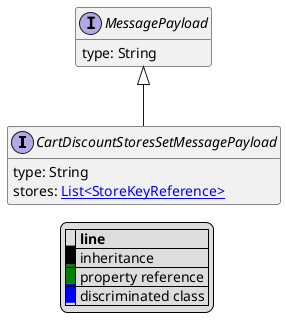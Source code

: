 @startuml

hide empty fields
hide empty methods
legend
|= |= line |
|<back:black>   </back>| inheritance |
|<back:green>   </back>| property reference |
|<back:blue>   </back>| discriminated class |
endlegend
interface CartDiscountStoresSetMessagePayload [[CartDiscountStoresSetMessagePayload.svg]] extends MessagePayload {
    type: String
    stores: [[StoreKeyReference.svg List<StoreKeyReference>]]
}
interface MessagePayload [[MessagePayload.svg]]  {
    type: String
}





@enduml
